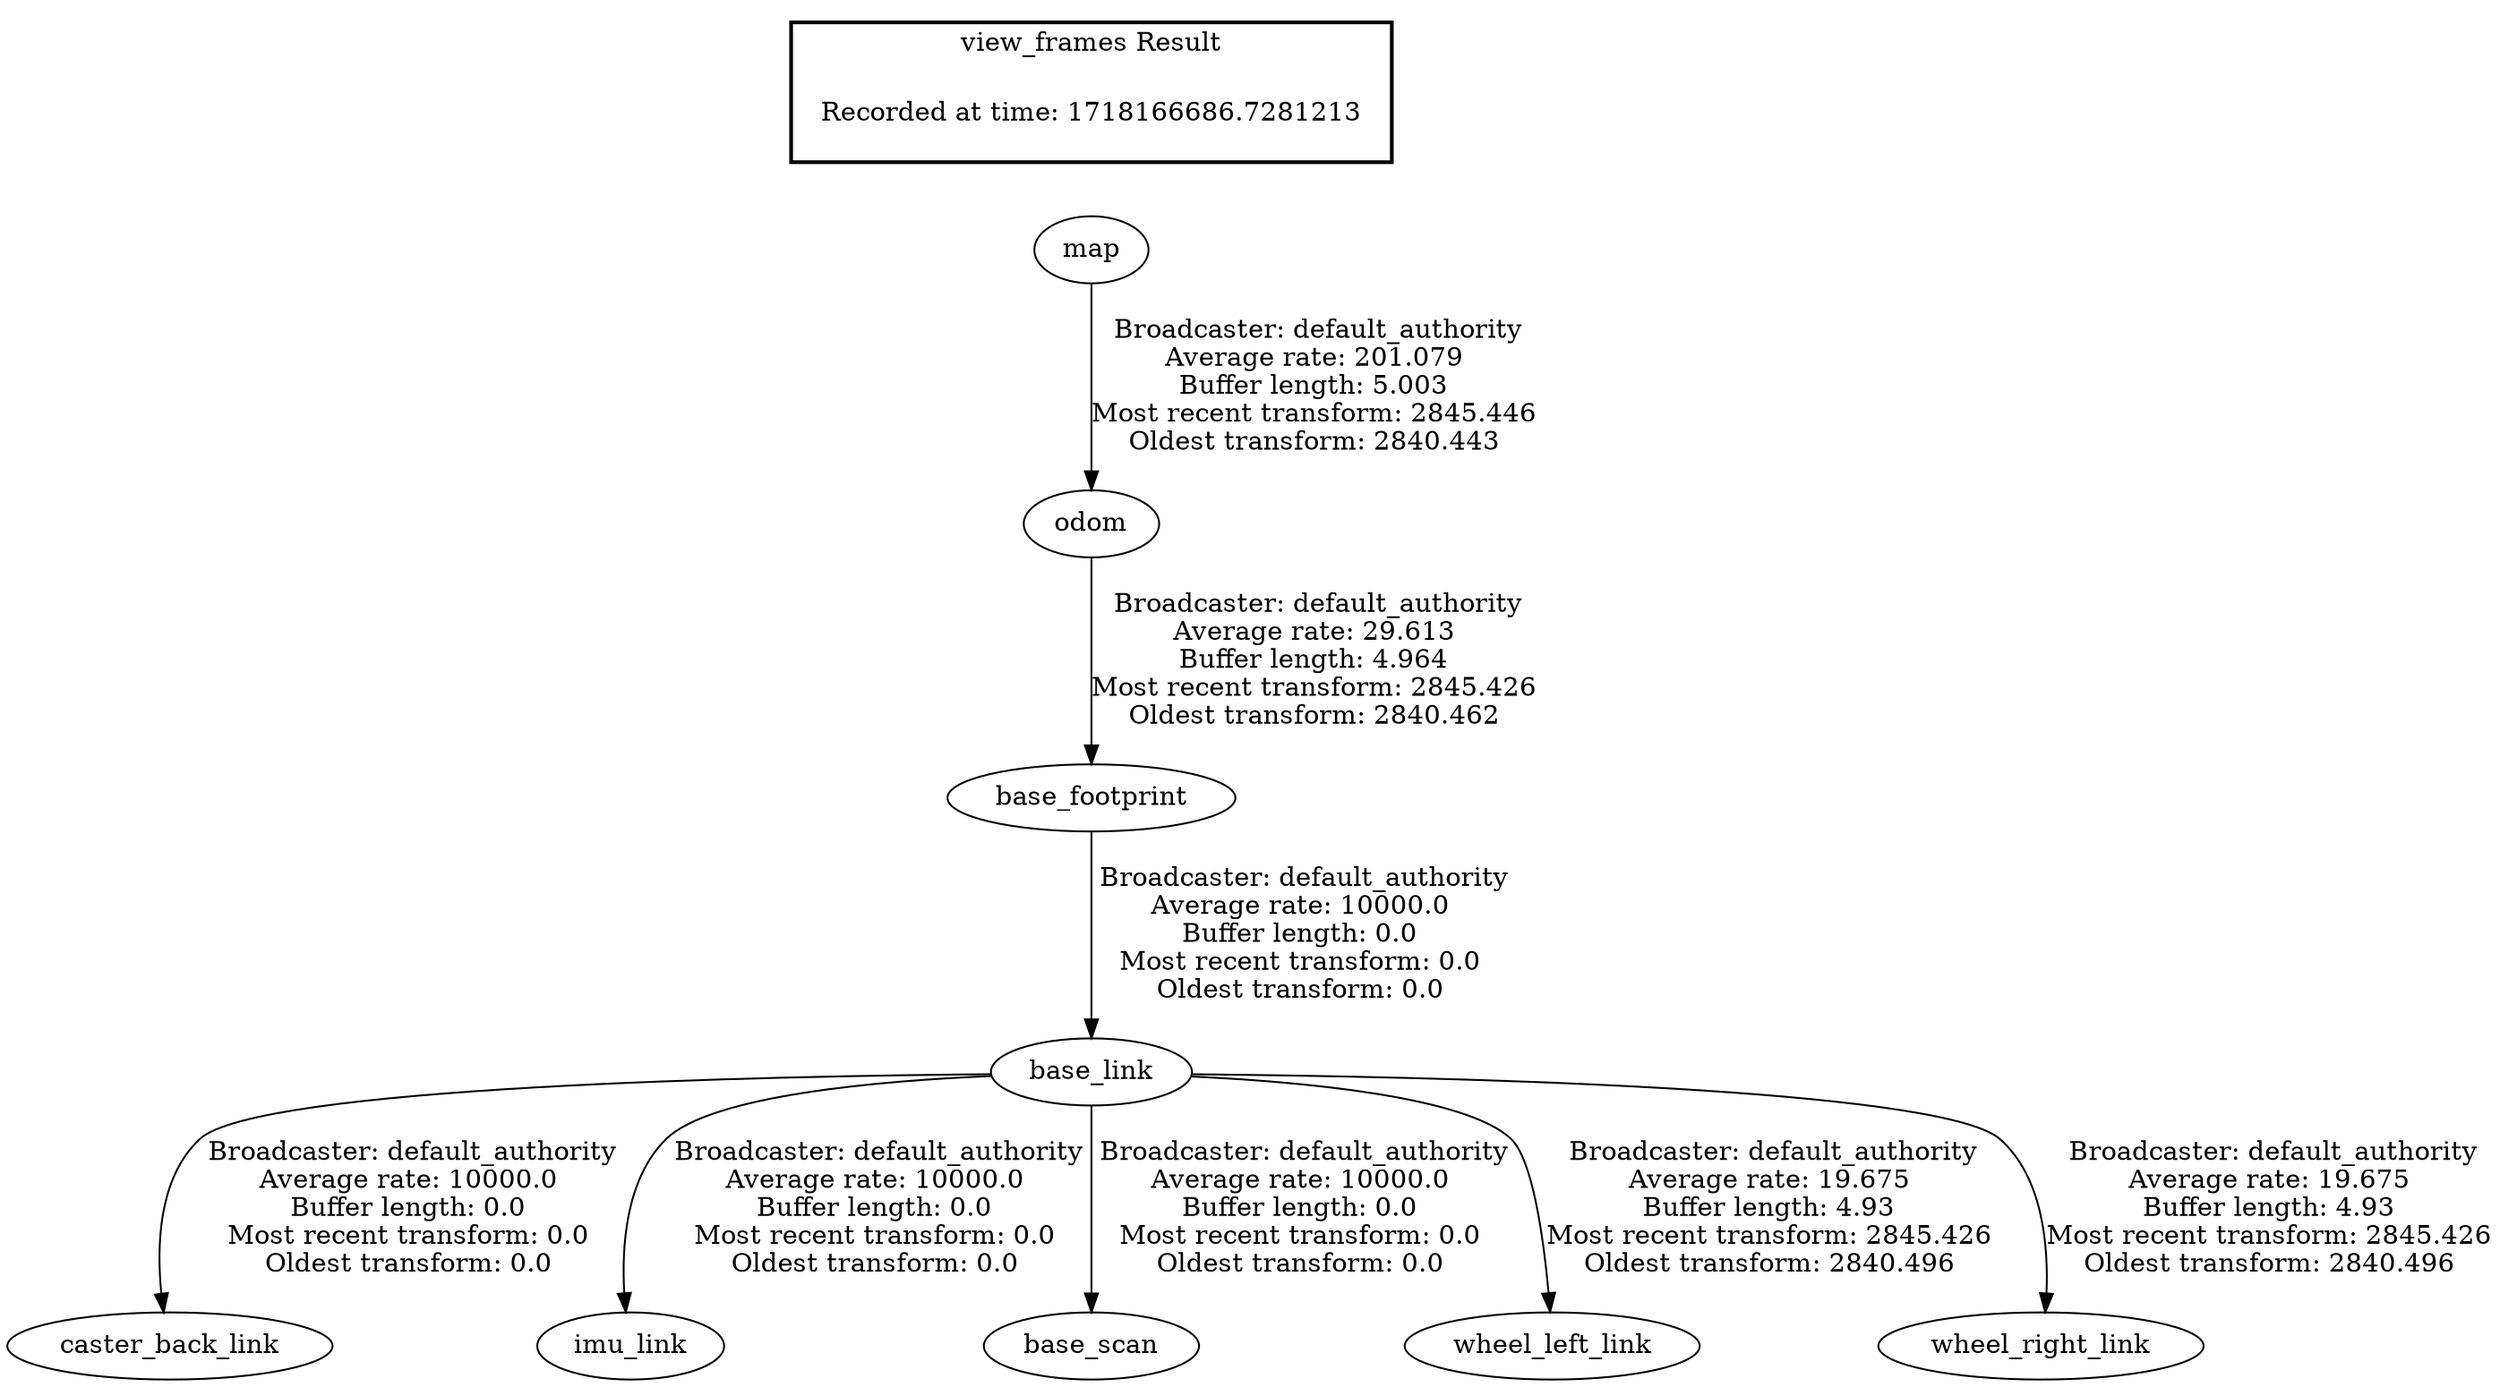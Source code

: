 digraph G {
"map" -> "odom"[label=" Broadcaster: default_authority\nAverage rate: 201.079\nBuffer length: 5.003\nMost recent transform: 2845.446\nOldest transform: 2840.443\n"];
"base_footprint" -> "base_link"[label=" Broadcaster: default_authority\nAverage rate: 10000.0\nBuffer length: 0.0\nMost recent transform: 0.0\nOldest transform: 0.0\n"];
"odom" -> "base_footprint"[label=" Broadcaster: default_authority\nAverage rate: 29.613\nBuffer length: 4.964\nMost recent transform: 2845.426\nOldest transform: 2840.462\n"];
"base_link" -> "caster_back_link"[label=" Broadcaster: default_authority\nAverage rate: 10000.0\nBuffer length: 0.0\nMost recent transform: 0.0\nOldest transform: 0.0\n"];
"base_link" -> "imu_link"[label=" Broadcaster: default_authority\nAverage rate: 10000.0\nBuffer length: 0.0\nMost recent transform: 0.0\nOldest transform: 0.0\n"];
"base_link" -> "base_scan"[label=" Broadcaster: default_authority\nAverage rate: 10000.0\nBuffer length: 0.0\nMost recent transform: 0.0\nOldest transform: 0.0\n"];
"base_link" -> "wheel_left_link"[label=" Broadcaster: default_authority\nAverage rate: 19.675\nBuffer length: 4.93\nMost recent transform: 2845.426\nOldest transform: 2840.496\n"];
"base_link" -> "wheel_right_link"[label=" Broadcaster: default_authority\nAverage rate: 19.675\nBuffer length: 4.93\nMost recent transform: 2845.426\nOldest transform: 2840.496\n"];
edge [style=invis];
 subgraph cluster_legend { style=bold; color=black; label ="view_frames Result";
"Recorded at time: 1718166686.7281213"[ shape=plaintext ] ;
}->"map";
}